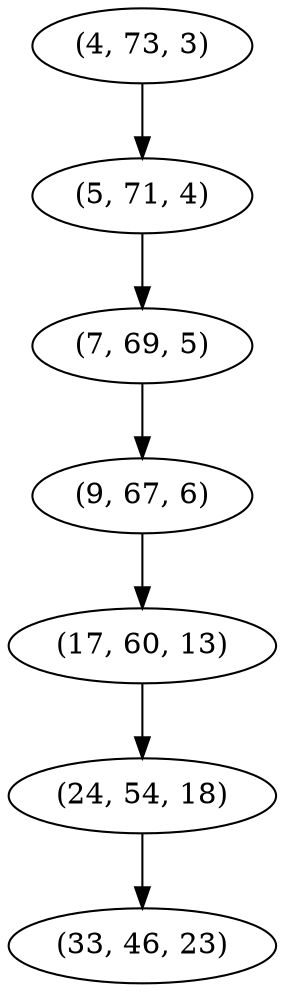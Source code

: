digraph tree {
    "(4, 73, 3)";
    "(5, 71, 4)";
    "(7, 69, 5)";
    "(9, 67, 6)";
    "(17, 60, 13)";
    "(24, 54, 18)";
    "(33, 46, 23)";
    "(4, 73, 3)" -> "(5, 71, 4)";
    "(5, 71, 4)" -> "(7, 69, 5)";
    "(7, 69, 5)" -> "(9, 67, 6)";
    "(9, 67, 6)" -> "(17, 60, 13)";
    "(17, 60, 13)" -> "(24, 54, 18)";
    "(24, 54, 18)" -> "(33, 46, 23)";
}
